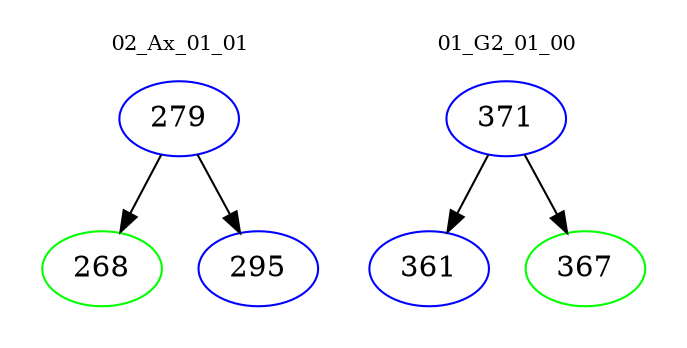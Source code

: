 digraph{
subgraph cluster_0 {
color = white
label = "02_Ax_01_01";
fontsize=10;
T0_279 [label="279", color="blue"]
T0_279 -> T0_268 [color="black"]
T0_268 [label="268", color="green"]
T0_279 -> T0_295 [color="black"]
T0_295 [label="295", color="blue"]
}
subgraph cluster_1 {
color = white
label = "01_G2_01_00";
fontsize=10;
T1_371 [label="371", color="blue"]
T1_371 -> T1_361 [color="black"]
T1_361 [label="361", color="blue"]
T1_371 -> T1_367 [color="black"]
T1_367 [label="367", color="green"]
}
}
